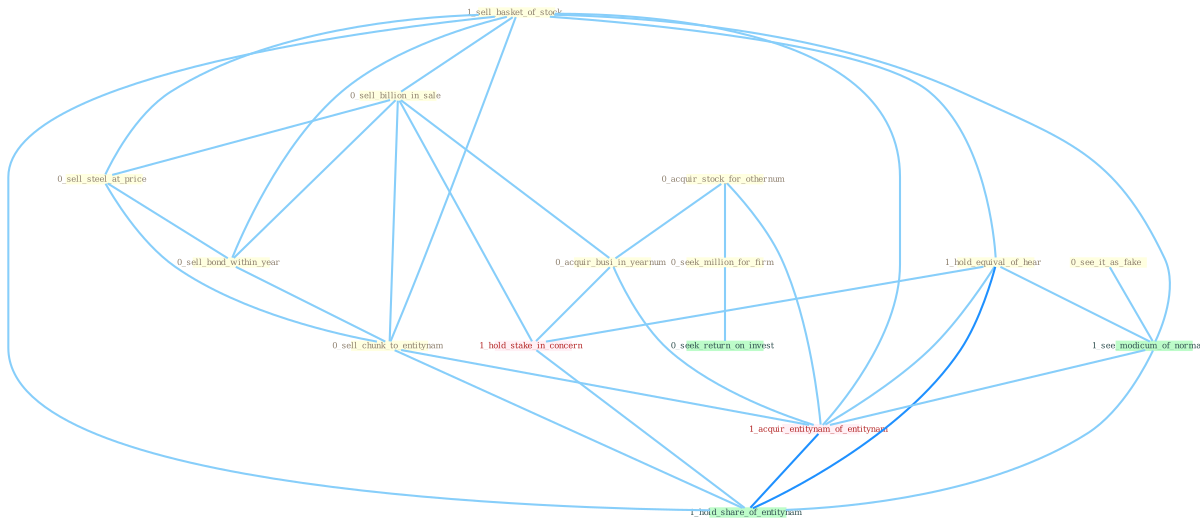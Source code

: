 Graph G{ 
    node
    [shape=polygon,style=filled,width=.5,height=.06,color="#BDFCC9",fixedsize=true,fontsize=4,
    fontcolor="#2f4f4f"];
    {node
    [color="#ffffe0", fontcolor="#8b7d6b"] "1_sell_basket_of_stock " "0_sell_billion_in_sale " "0_see_it_as_fake " "0_acquir_stock_for_othernum " "1_hold_equival_of_hear " "0_seek_million_for_firm " "0_acquir_busi_in_yearnum " "0_sell_steel_at_price " "0_sell_bond_within_year " "0_sell_chunk_to_entitynam "}
{node [color="#fff0f5", fontcolor="#b22222"] "1_hold_stake_in_concern " "1_acquir_entitynam_of_entitynam "}
edge [color="#B0E2FF"];

	"1_sell_basket_of_stock " -- "0_sell_billion_in_sale " [w="1", color="#87cefa" ];
	"1_sell_basket_of_stock " -- "1_hold_equival_of_hear " [w="1", color="#87cefa" ];
	"1_sell_basket_of_stock " -- "0_sell_steel_at_price " [w="1", color="#87cefa" ];
	"1_sell_basket_of_stock " -- "0_sell_bond_within_year " [w="1", color="#87cefa" ];
	"1_sell_basket_of_stock " -- "0_sell_chunk_to_entitynam " [w="1", color="#87cefa" ];
	"1_sell_basket_of_stock " -- "1_see_modicum_of_normalci " [w="1", color="#87cefa" ];
	"1_sell_basket_of_stock " -- "1_acquir_entitynam_of_entitynam " [w="1", color="#87cefa" ];
	"1_sell_basket_of_stock " -- "1_hold_share_of_entitynam " [w="1", color="#87cefa" ];
	"0_sell_billion_in_sale " -- "0_acquir_busi_in_yearnum " [w="1", color="#87cefa" ];
	"0_sell_billion_in_sale " -- "0_sell_steel_at_price " [w="1", color="#87cefa" ];
	"0_sell_billion_in_sale " -- "0_sell_bond_within_year " [w="1", color="#87cefa" ];
	"0_sell_billion_in_sale " -- "0_sell_chunk_to_entitynam " [w="1", color="#87cefa" ];
	"0_sell_billion_in_sale " -- "1_hold_stake_in_concern " [w="1", color="#87cefa" ];
	"0_see_it_as_fake " -- "1_see_modicum_of_normalci " [w="1", color="#87cefa" ];
	"0_acquir_stock_for_othernum " -- "0_seek_million_for_firm " [w="1", color="#87cefa" ];
	"0_acquir_stock_for_othernum " -- "0_acquir_busi_in_yearnum " [w="1", color="#87cefa" ];
	"0_acquir_stock_for_othernum " -- "1_acquir_entitynam_of_entitynam " [w="1", color="#87cefa" ];
	"1_hold_equival_of_hear " -- "1_hold_stake_in_concern " [w="1", color="#87cefa" ];
	"1_hold_equival_of_hear " -- "1_see_modicum_of_normalci " [w="1", color="#87cefa" ];
	"1_hold_equival_of_hear " -- "1_acquir_entitynam_of_entitynam " [w="1", color="#87cefa" ];
	"1_hold_equival_of_hear " -- "1_hold_share_of_entitynam " [w="2", color="#1e90ff" , len=0.8];
	"0_seek_million_for_firm " -- "0_seek_return_on_invest " [w="1", color="#87cefa" ];
	"0_acquir_busi_in_yearnum " -- "1_hold_stake_in_concern " [w="1", color="#87cefa" ];
	"0_acquir_busi_in_yearnum " -- "1_acquir_entitynam_of_entitynam " [w="1", color="#87cefa" ];
	"0_sell_steel_at_price " -- "0_sell_bond_within_year " [w="1", color="#87cefa" ];
	"0_sell_steel_at_price " -- "0_sell_chunk_to_entitynam " [w="1", color="#87cefa" ];
	"0_sell_bond_within_year " -- "0_sell_chunk_to_entitynam " [w="1", color="#87cefa" ];
	"0_sell_chunk_to_entitynam " -- "1_acquir_entitynam_of_entitynam " [w="1", color="#87cefa" ];
	"0_sell_chunk_to_entitynam " -- "1_hold_share_of_entitynam " [w="1", color="#87cefa" ];
	"1_hold_stake_in_concern " -- "1_hold_share_of_entitynam " [w="1", color="#87cefa" ];
	"1_see_modicum_of_normalci " -- "1_acquir_entitynam_of_entitynam " [w="1", color="#87cefa" ];
	"1_see_modicum_of_normalci " -- "1_hold_share_of_entitynam " [w="1", color="#87cefa" ];
	"1_acquir_entitynam_of_entitynam " -- "1_hold_share_of_entitynam " [w="2", color="#1e90ff" , len=0.8];
}